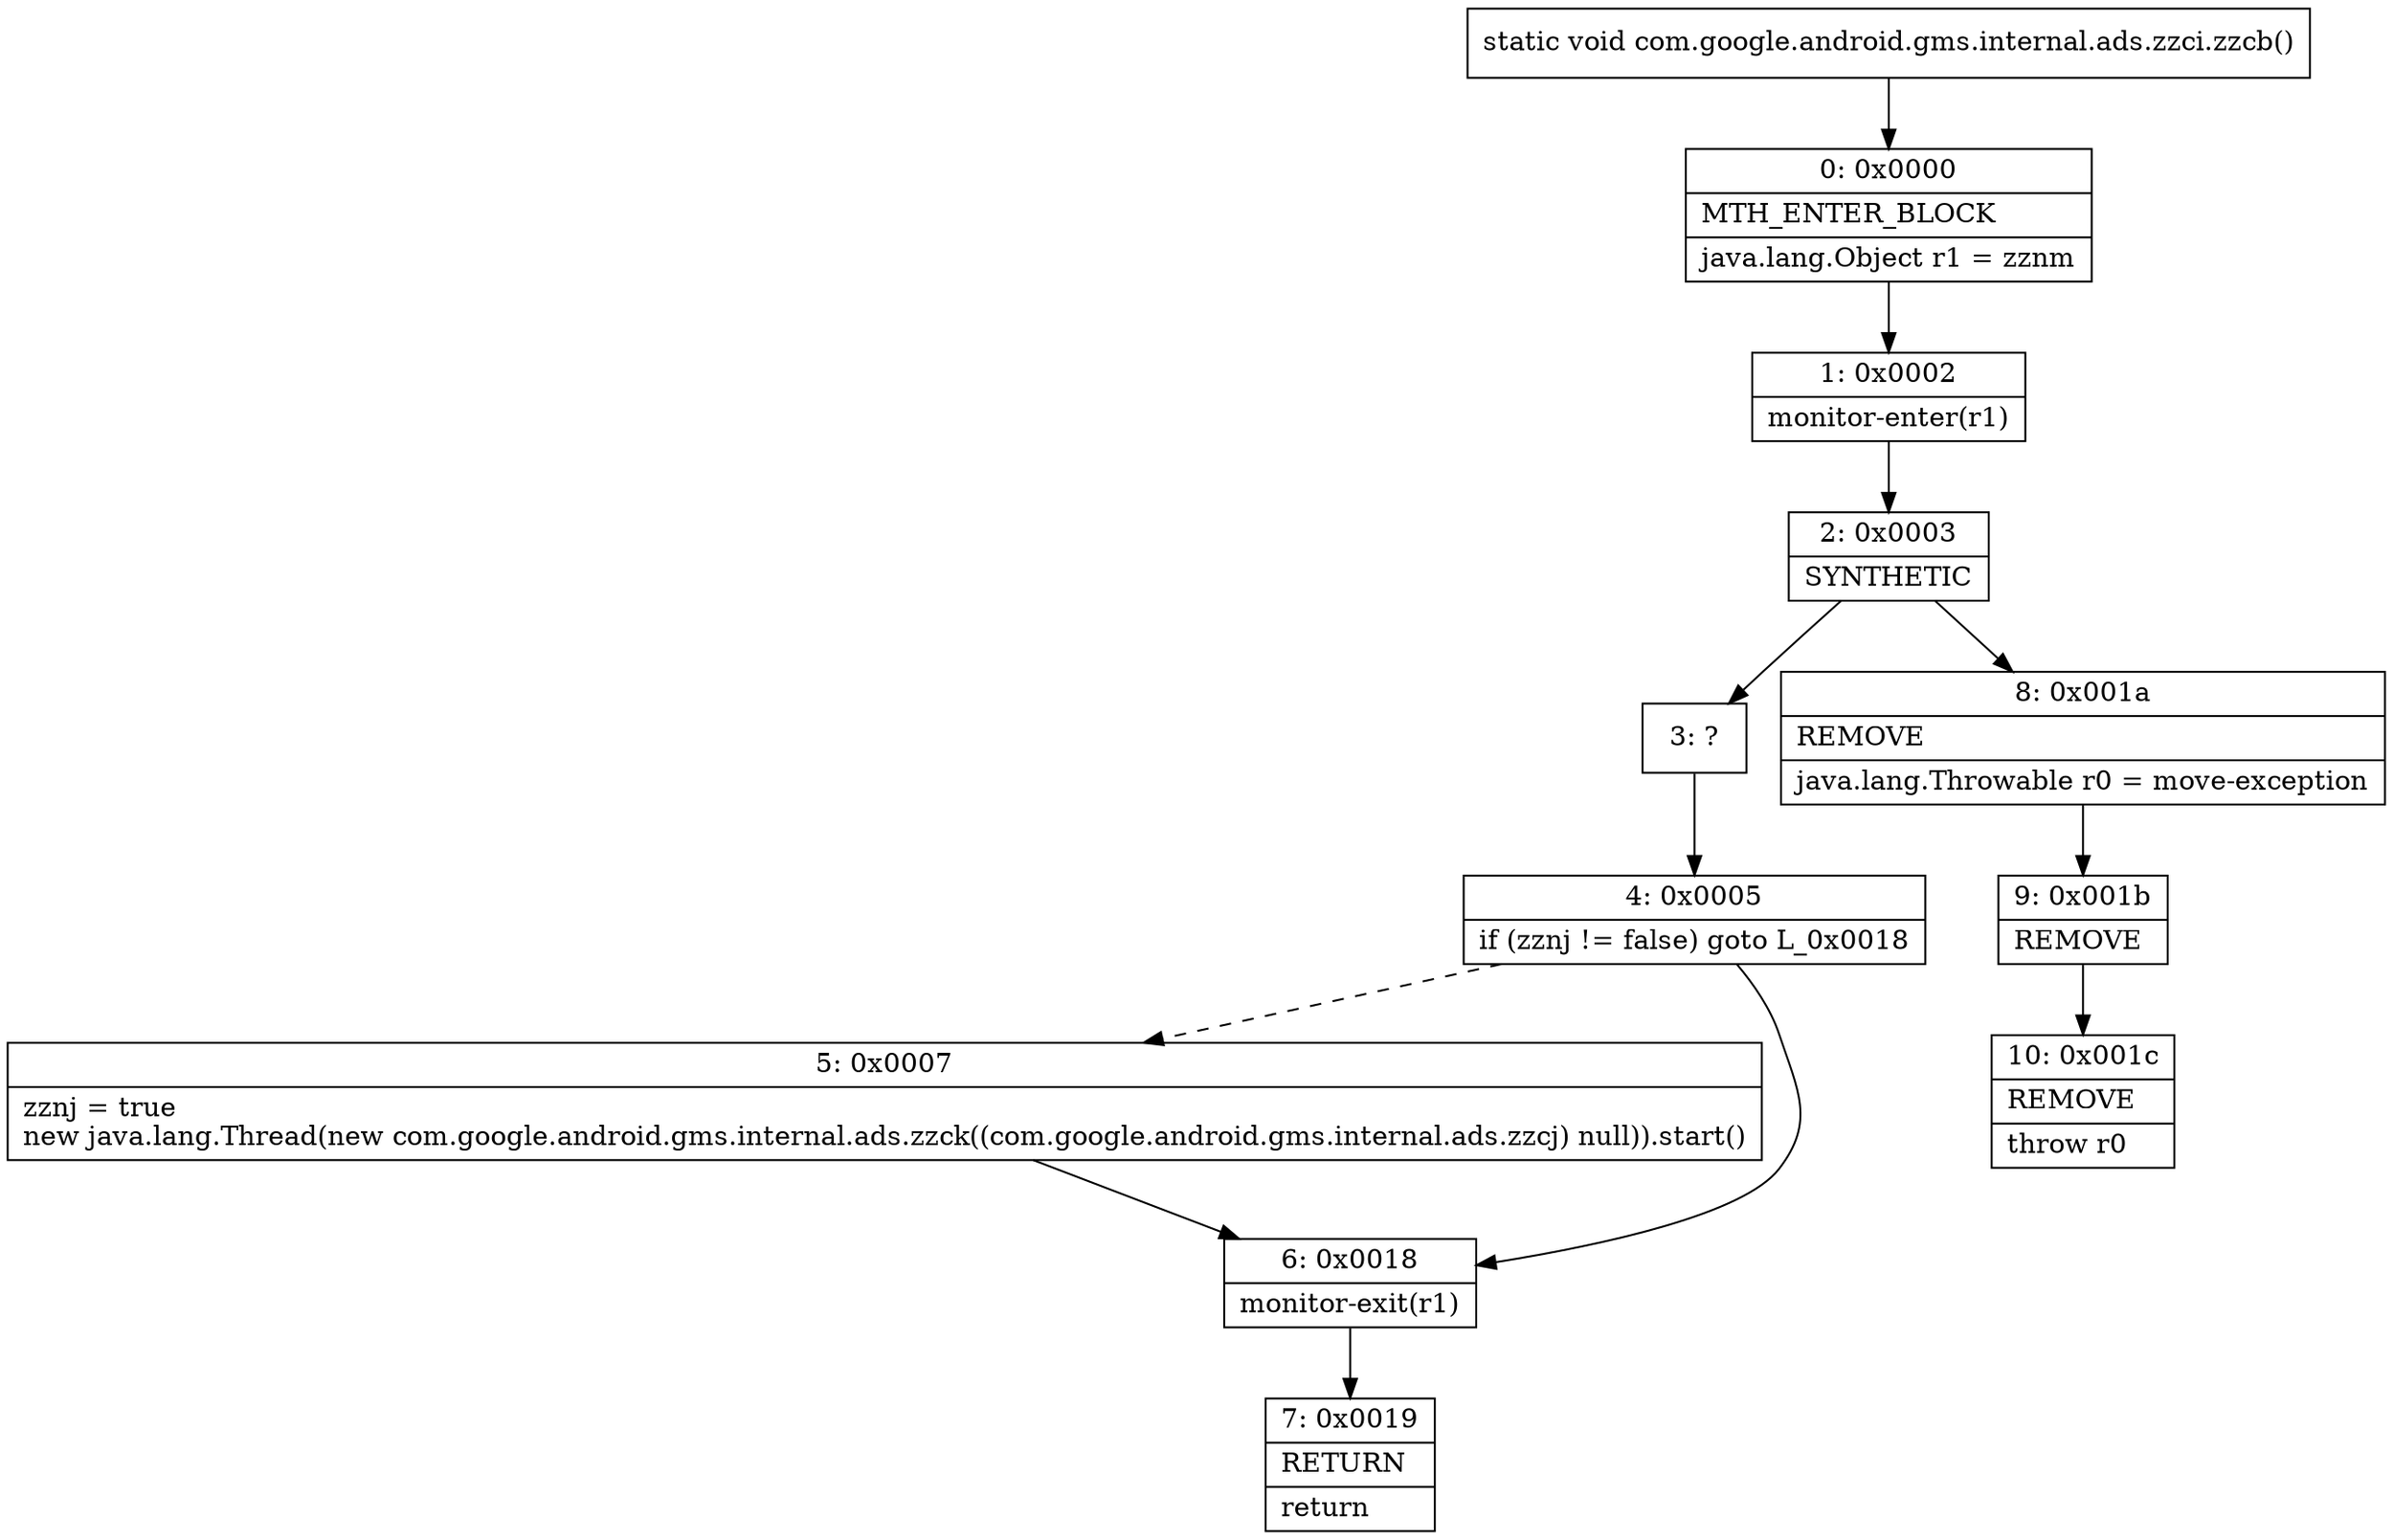 digraph "CFG forcom.google.android.gms.internal.ads.zzci.zzcb()V" {
Node_0 [shape=record,label="{0\:\ 0x0000|MTH_ENTER_BLOCK\l|java.lang.Object r1 = zznm\l}"];
Node_1 [shape=record,label="{1\:\ 0x0002|monitor\-enter(r1)\l}"];
Node_2 [shape=record,label="{2\:\ 0x0003|SYNTHETIC\l}"];
Node_3 [shape=record,label="{3\:\ ?}"];
Node_4 [shape=record,label="{4\:\ 0x0005|if (zznj != false) goto L_0x0018\l}"];
Node_5 [shape=record,label="{5\:\ 0x0007|zznj = true\lnew java.lang.Thread(new com.google.android.gms.internal.ads.zzck((com.google.android.gms.internal.ads.zzcj) null)).start()\l}"];
Node_6 [shape=record,label="{6\:\ 0x0018|monitor\-exit(r1)\l}"];
Node_7 [shape=record,label="{7\:\ 0x0019|RETURN\l|return\l}"];
Node_8 [shape=record,label="{8\:\ 0x001a|REMOVE\l|java.lang.Throwable r0 = move\-exception\l}"];
Node_9 [shape=record,label="{9\:\ 0x001b|REMOVE\l}"];
Node_10 [shape=record,label="{10\:\ 0x001c|REMOVE\l|throw r0\l}"];
MethodNode[shape=record,label="{static void com.google.android.gms.internal.ads.zzci.zzcb() }"];
MethodNode -> Node_0;
Node_0 -> Node_1;
Node_1 -> Node_2;
Node_2 -> Node_3;
Node_2 -> Node_8;
Node_3 -> Node_4;
Node_4 -> Node_5[style=dashed];
Node_4 -> Node_6;
Node_5 -> Node_6;
Node_6 -> Node_7;
Node_8 -> Node_9;
Node_9 -> Node_10;
}

